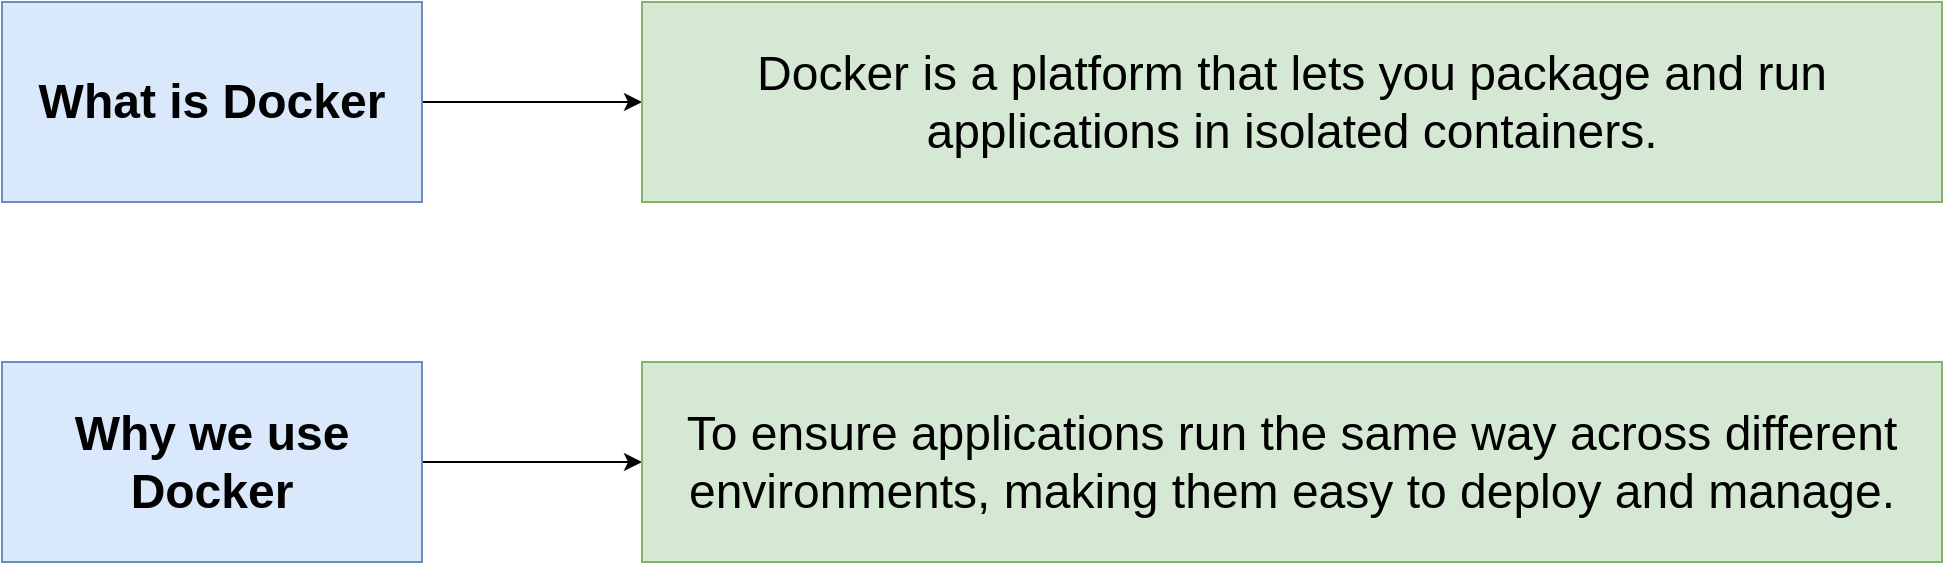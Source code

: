 <mxfile version="24.7.5" pages="2">
  <diagram id="ECDbFmgX1RaR24ZU-CUf" name="Docker">
    <mxGraphModel dx="2182" dy="576" grid="1" gridSize="10" guides="1" tooltips="1" connect="1" arrows="1" fold="1" page="1" pageScale="1" pageWidth="850" pageHeight="1100" math="0" shadow="0">
      <root>
        <mxCell id="0" />
        <mxCell id="1" parent="0" />
        <mxCell id="7RpBUj7KZwAEIFn-h3G8-8" style="edgeStyle=orthogonalEdgeStyle;rounded=0;orthogonalLoop=1;jettySize=auto;html=1;entryX=0;entryY=0.5;entryDx=0;entryDy=0;" edge="1" parent="1" source="7RpBUj7KZwAEIFn-h3G8-1" target="7RpBUj7KZwAEIFn-h3G8-6">
          <mxGeometry relative="1" as="geometry" />
        </mxCell>
        <mxCell id="7RpBUj7KZwAEIFn-h3G8-1" value="&lt;h1&gt;What is Docker&lt;/h1&gt;" style="rounded=0;whiteSpace=wrap;html=1;fillColor=#dae8fc;strokeColor=#6c8ebf;" vertex="1" parent="1">
          <mxGeometry x="-470" y="180" width="210" height="100" as="geometry" />
        </mxCell>
        <mxCell id="7RpBUj7KZwAEIFn-h3G8-9" style="edgeStyle=orthogonalEdgeStyle;rounded=0;orthogonalLoop=1;jettySize=auto;html=1;entryX=0;entryY=0.5;entryDx=0;entryDy=0;" edge="1" parent="1" source="7RpBUj7KZwAEIFn-h3G8-2" target="7RpBUj7KZwAEIFn-h3G8-7">
          <mxGeometry relative="1" as="geometry" />
        </mxCell>
        <mxCell id="7RpBUj7KZwAEIFn-h3G8-2" value="&lt;h1&gt;Why we use Docker&lt;/h1&gt;" style="rounded=0;whiteSpace=wrap;html=1;fillColor=#dae8fc;strokeColor=#6c8ebf;" vertex="1" parent="1">
          <mxGeometry x="-470" y="360" width="210" height="100" as="geometry" />
        </mxCell>
        <mxCell id="7RpBUj7KZwAEIFn-h3G8-6" value="&lt;h1&gt;&lt;span style=&quot;font-weight: normal;&quot;&gt;Docker is a platform that lets you package and run applications in isolated containers.&lt;/span&gt;&lt;/h1&gt;" style="rounded=0;whiteSpace=wrap;html=1;fillColor=#d5e8d4;strokeColor=#82b366;" vertex="1" parent="1">
          <mxGeometry x="-150" y="180" width="650" height="100" as="geometry" />
        </mxCell>
        <mxCell id="7RpBUj7KZwAEIFn-h3G8-7" value="&lt;h1&gt;&lt;span style=&quot;font-weight: normal;&quot;&gt;To ensure applications run the same way across different environments, making them easy to deploy and manage.&lt;/span&gt;&lt;br&gt;&lt;/h1&gt;" style="rounded=0;whiteSpace=wrap;html=1;fillColor=#d5e8d4;strokeColor=#82b366;" vertex="1" parent="1">
          <mxGeometry x="-150" y="360" width="650" height="100" as="geometry" />
        </mxCell>
      </root>
    </mxGraphModel>
  </diagram>
  <diagram name="Setup" id="G27kInZC2YA1w9EkZY-Q">
    <mxGraphModel dx="1332" dy="576" grid="1" gridSize="10" guides="1" tooltips="1" connect="1" arrows="1" fold="1" page="1" pageScale="1" pageWidth="850" pageHeight="1100" math="0" shadow="0">
      <root>
        <mxCell id="0" />
        <mxCell id="1" parent="0" />
        <mxCell id="SOkX2tPb0BwLYVuWBXrl-1" value="&lt;h2&gt;&lt;font style=&quot;font-size: 22px;&quot;&gt;Docker Setup&lt;/font&gt;&lt;/h2&gt;" style="rounded=0;whiteSpace=wrap;html=1;fillColor=#dae8fc;strokeColor=#6c8ebf;" parent="1" vertex="1">
          <mxGeometry x="80" y="90" width="710" height="110" as="geometry" />
        </mxCell>
        <mxCell id="SOkX2tPb0BwLYVuWBXrl-6" style="edgeStyle=orthogonalEdgeStyle;rounded=0;orthogonalLoop=1;jettySize=auto;html=1;entryX=0.5;entryY=0;entryDx=0;entryDy=0;" parent="1" source="SOkX2tPb0BwLYVuWBXrl-2" target="SOkX2tPb0BwLYVuWBXrl-4" edge="1">
          <mxGeometry relative="1" as="geometry" />
        </mxCell>
        <mxCell id="SOkX2tPb0BwLYVuWBXrl-2" value="&lt;h2&gt;&lt;font style=&quot;font-size: 22px;&quot;&gt;On Windows/Mac?&lt;/font&gt;&lt;/h2&gt;" style="rounded=0;whiteSpace=wrap;html=1;fillColor=#dae8fc;strokeColor=#6c8ebf;" parent="1" vertex="1">
          <mxGeometry x="80" y="270" width="320" height="110" as="geometry" />
        </mxCell>
        <mxCell id="SOkX2tPb0BwLYVuWBXrl-3" value="" style="endArrow=classic;html=1;rounded=0;fontFamily=Helvetica;fontSize=12;fontColor=default;exitX=0.167;exitY=1;exitDx=0;exitDy=0;exitPerimeter=0;" parent="1" edge="1">
          <mxGeometry width="50" height="50" relative="1" as="geometry">
            <mxPoint x="239.5" y="200" as="sourcePoint" />
            <mxPoint x="239.5" y="270" as="targetPoint" />
          </mxGeometry>
        </mxCell>
        <mxCell id="SOkX2tPb0BwLYVuWBXrl-4" value="&lt;h2&gt;&lt;font style=&quot;font-size: 22px;&quot;&gt;Just Install Docker Desktop&lt;/font&gt;&lt;/h2&gt;" style="rounded=0;whiteSpace=wrap;html=1;fillColor=#dae8fc;strokeColor=#6c8ebf;" parent="1" vertex="1">
          <mxGeometry x="80" y="430" width="320" height="110" as="geometry" />
        </mxCell>
        <mxCell id="SOkX2tPb0BwLYVuWBXrl-10" style="edgeStyle=orthogonalEdgeStyle;rounded=0;orthogonalLoop=1;jettySize=auto;html=1;entryX=0.5;entryY=0;entryDx=0;entryDy=0;" parent="1" source="SOkX2tPb0BwLYVuWBXrl-7" target="SOkX2tPb0BwLYVuWBXrl-9" edge="1">
          <mxGeometry relative="1" as="geometry" />
        </mxCell>
        <mxCell id="SOkX2tPb0BwLYVuWBXrl-7" value="&lt;h2&gt;&lt;font style=&quot;font-size: 22px;&quot;&gt;On Linux?&lt;/font&gt;&lt;/h2&gt;" style="rounded=0;whiteSpace=wrap;html=1;fillColor=#dae8fc;strokeColor=#6c8ebf;" parent="1" vertex="1">
          <mxGeometry x="480" y="270" width="320" height="110" as="geometry" />
        </mxCell>
        <mxCell id="SOkX2tPb0BwLYVuWBXrl-8" value="" style="endArrow=classic;html=1;rounded=0;fontFamily=Helvetica;fontSize=12;fontColor=default;exitX=0.167;exitY=1;exitDx=0;exitDy=0;exitPerimeter=0;" parent="1" edge="1">
          <mxGeometry width="50" height="50" relative="1" as="geometry">
            <mxPoint x="650" y="200" as="sourcePoint" />
            <mxPoint x="650" y="270" as="targetPoint" />
          </mxGeometry>
        </mxCell>
        <mxCell id="SOkX2tPb0BwLYVuWBXrl-9" value="&lt;h2&gt;&lt;font style=&quot;font-size: 22px;&quot;&gt;Have to Install with CLI&lt;/font&gt;&lt;/h2&gt;" style="rounded=0;whiteSpace=wrap;html=1;fillColor=#dae8fc;strokeColor=#6c8ebf;" parent="1" vertex="1">
          <mxGeometry x="480" y="430" width="320" height="110" as="geometry" />
        </mxCell>
      </root>
    </mxGraphModel>
  </diagram>
</mxfile>
